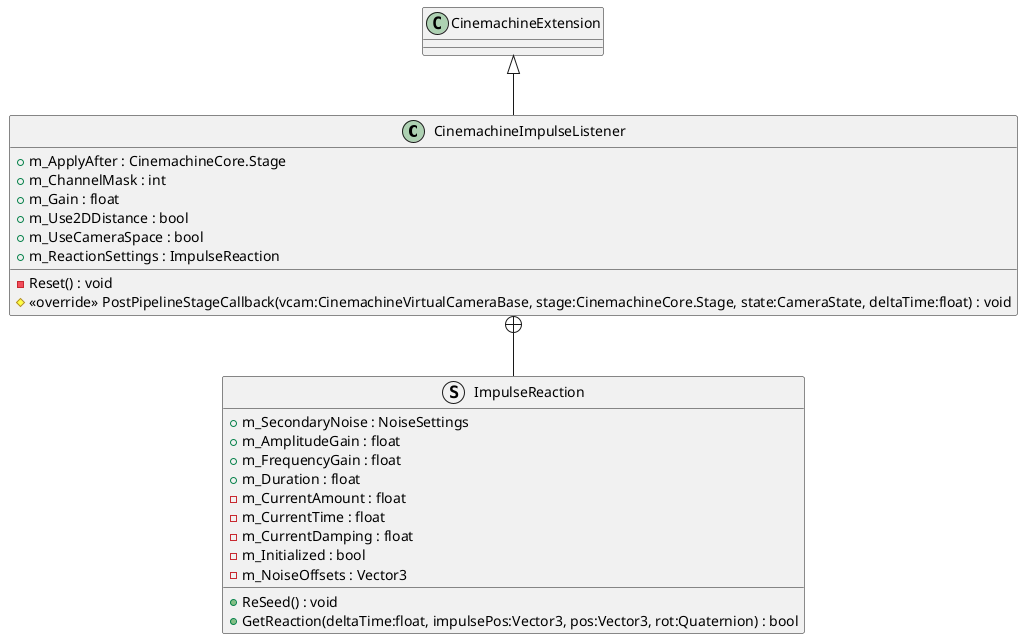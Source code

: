@startuml
class CinemachineImpulseListener {
    + m_ApplyAfter : CinemachineCore.Stage
    + m_ChannelMask : int
    + m_Gain : float
    + m_Use2DDistance : bool
    + m_UseCameraSpace : bool
    + m_ReactionSettings : ImpulseReaction
    - Reset() : void
    # <<override>> PostPipelineStageCallback(vcam:CinemachineVirtualCameraBase, stage:CinemachineCore.Stage, state:CameraState, deltaTime:float) : void
}
struct ImpulseReaction {
    + m_SecondaryNoise : NoiseSettings
    + m_AmplitudeGain : float
    + m_FrequencyGain : float
    + m_Duration : float
    - m_CurrentAmount : float
    - m_CurrentTime : float
    - m_CurrentDamping : float
    - m_Initialized : bool
    - m_NoiseOffsets : Vector3
    + ReSeed() : void
    + GetReaction(deltaTime:float, impulsePos:Vector3, pos:Vector3, rot:Quaternion) : bool
}
CinemachineExtension <|-- CinemachineImpulseListener
CinemachineImpulseListener +-- ImpulseReaction
@enduml

